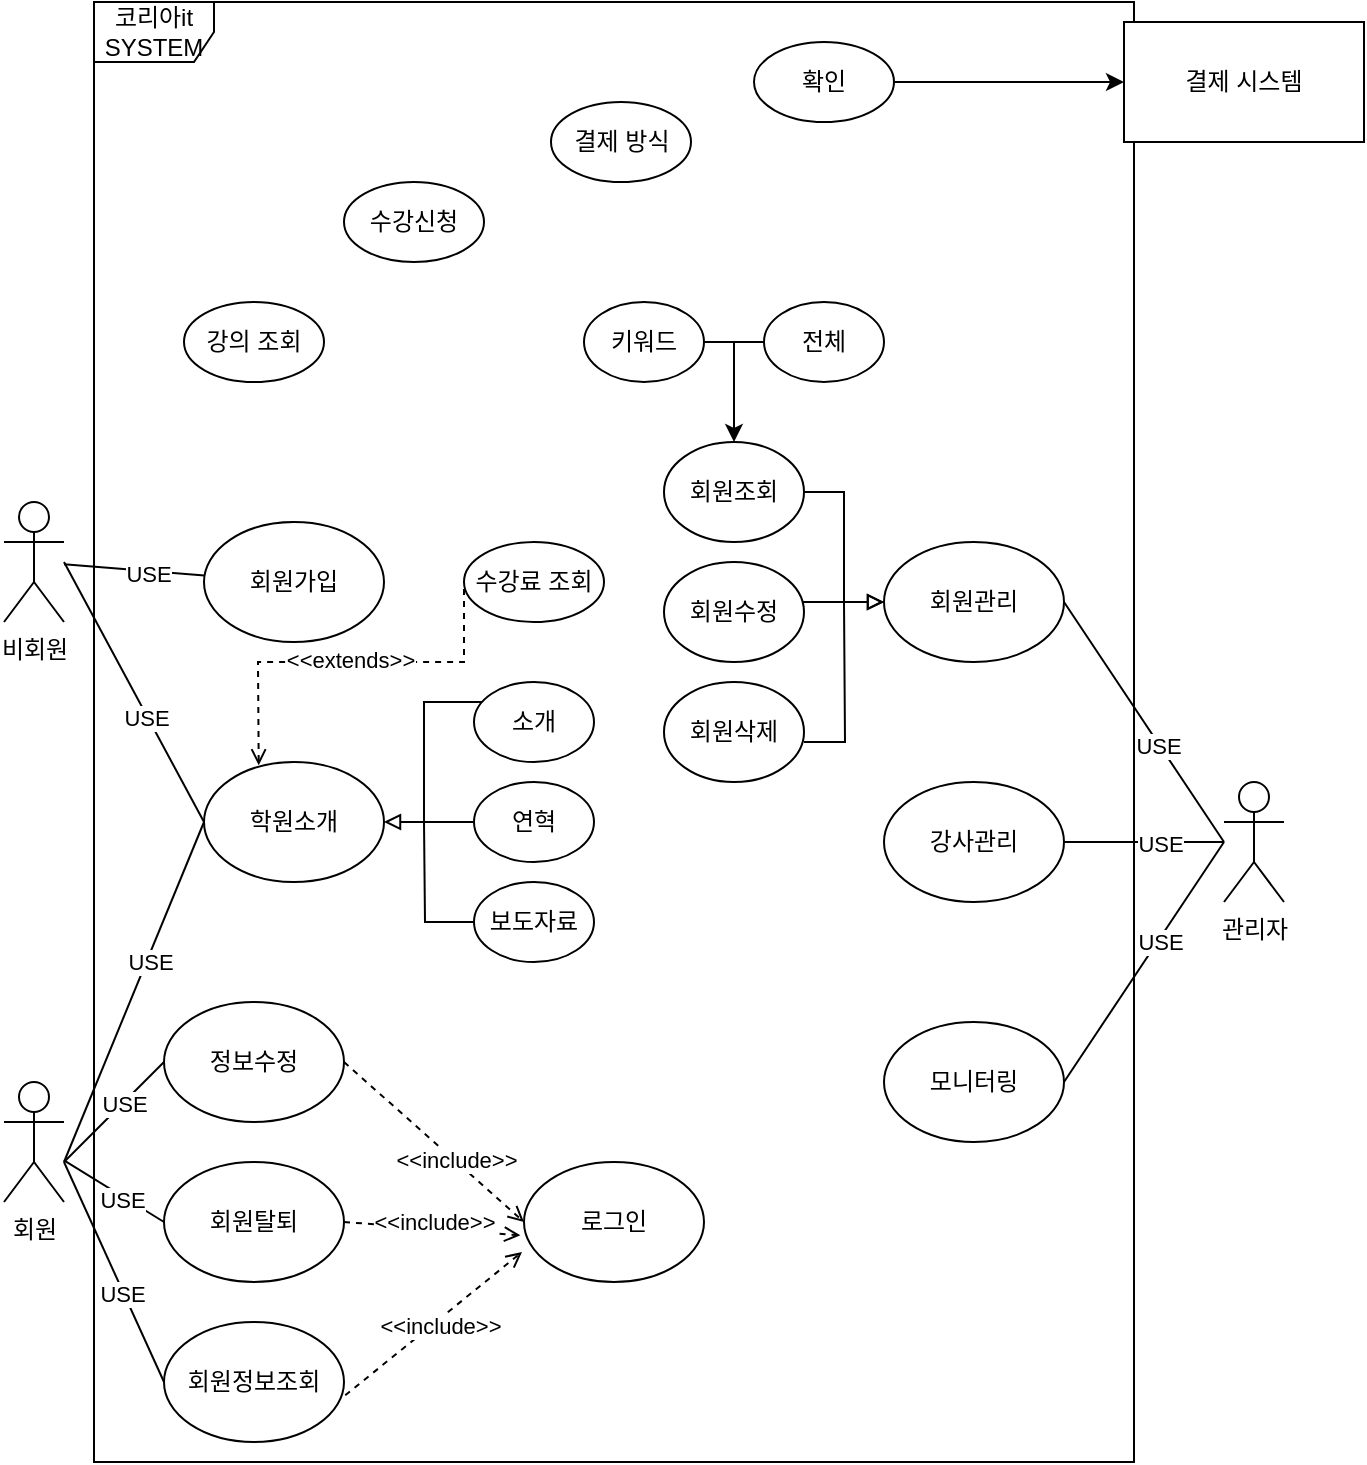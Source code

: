 <mxfile version="22.1.15" type="github">
  <diagram name="페이지-1" id="1abEwumi3OLhizVz-p-4">
    <mxGraphModel dx="1453" dy="780" grid="1" gridSize="10" guides="1" tooltips="1" connect="1" arrows="1" fold="1" page="1" pageScale="1" pageWidth="827" pageHeight="1169" math="0" shadow="0">
      <root>
        <mxCell id="0" />
        <mxCell id="1" parent="0" />
        <mxCell id="_GT2bSfoEljd5g593QGn-1" value="관리자&lt;br&gt;" style="shape=umlActor;verticalLabelPosition=bottom;verticalAlign=top;html=1;outlineConnect=0;" vertex="1" parent="1">
          <mxGeometry x="750" y="420" width="30" height="60" as="geometry" />
        </mxCell>
        <mxCell id="_GT2bSfoEljd5g593QGn-2" value="비회원" style="shape=umlActor;verticalLabelPosition=bottom;verticalAlign=top;html=1;outlineConnect=0;" vertex="1" parent="1">
          <mxGeometry x="140" y="280" width="30" height="60" as="geometry" />
        </mxCell>
        <mxCell id="_GT2bSfoEljd5g593QGn-59" style="edgeStyle=orthogonalEdgeStyle;rounded=0;orthogonalLoop=1;jettySize=auto;html=1;exitX=1;exitY=1;exitDx=0;exitDy=0;exitPerimeter=0;" edge="1" parent="1" source="_GT2bSfoEljd5g593QGn-3">
          <mxGeometry relative="1" as="geometry">
            <mxPoint x="169.833" y="630" as="targetPoint" />
          </mxGeometry>
        </mxCell>
        <mxCell id="_GT2bSfoEljd5g593QGn-3" value="회원" style="shape=umlActor;verticalLabelPosition=bottom;verticalAlign=top;html=1;outlineConnect=0;" vertex="1" parent="1">
          <mxGeometry x="140" y="570" width="30" height="60" as="geometry" />
        </mxCell>
        <mxCell id="_GT2bSfoEljd5g593QGn-15" value="코리아it&lt;br&gt;SYSTEM" style="shape=umlFrame;whiteSpace=wrap;html=1;pointerEvents=0;" vertex="1" parent="1">
          <mxGeometry x="185" y="30" width="520" height="730" as="geometry" />
        </mxCell>
        <mxCell id="_GT2bSfoEljd5g593QGn-17" value="회원가입" style="ellipse;whiteSpace=wrap;html=1;" vertex="1" parent="1">
          <mxGeometry x="240" y="290" width="90" height="60" as="geometry" />
        </mxCell>
        <mxCell id="_GT2bSfoEljd5g593QGn-20" value="정보수정" style="ellipse;whiteSpace=wrap;html=1;" vertex="1" parent="1">
          <mxGeometry x="220" y="530" width="90" height="60" as="geometry" />
        </mxCell>
        <mxCell id="_GT2bSfoEljd5g593QGn-21" value="회원정보조회" style="ellipse;whiteSpace=wrap;html=1;" vertex="1" parent="1">
          <mxGeometry x="220" y="690" width="90" height="60" as="geometry" />
        </mxCell>
        <mxCell id="_GT2bSfoEljd5g593QGn-22" value="회원탈퇴" style="ellipse;whiteSpace=wrap;html=1;" vertex="1" parent="1">
          <mxGeometry x="220" y="610" width="90" height="60" as="geometry" />
        </mxCell>
        <mxCell id="_GT2bSfoEljd5g593QGn-23" value="" style="endArrow=none;html=1;rounded=0;" edge="1" parent="1" source="_GT2bSfoEljd5g593QGn-17" target="_GT2bSfoEljd5g593QGn-2">
          <mxGeometry width="50" height="50" relative="1" as="geometry">
            <mxPoint x="400" y="520" as="sourcePoint" />
            <mxPoint x="450" y="470" as="targetPoint" />
          </mxGeometry>
        </mxCell>
        <mxCell id="_GT2bSfoEljd5g593QGn-24" value="USE" style="edgeLabel;html=1;align=center;verticalAlign=middle;resizable=0;points=[];" vertex="1" connectable="0" parent="_GT2bSfoEljd5g593QGn-23">
          <mxGeometry x="-0.184" y="1" relative="1" as="geometry">
            <mxPoint as="offset" />
          </mxGeometry>
        </mxCell>
        <mxCell id="_GT2bSfoEljd5g593QGn-27" value="" style="endArrow=none;html=1;rounded=0;exitX=0;exitY=0.5;exitDx=0;exitDy=0;" edge="1" parent="1" source="_GT2bSfoEljd5g593QGn-20">
          <mxGeometry width="50" height="50" relative="1" as="geometry">
            <mxPoint x="250" y="327" as="sourcePoint" />
            <mxPoint x="170" y="610" as="targetPoint" />
            <Array as="points" />
          </mxGeometry>
        </mxCell>
        <mxCell id="_GT2bSfoEljd5g593QGn-28" value="USE" style="edgeLabel;html=1;align=center;verticalAlign=middle;resizable=0;points=[];" vertex="1" connectable="0" parent="_GT2bSfoEljd5g593QGn-27">
          <mxGeometry x="-0.184" y="1" relative="1" as="geometry">
            <mxPoint as="offset" />
          </mxGeometry>
        </mxCell>
        <mxCell id="_GT2bSfoEljd5g593QGn-29" value="" style="endArrow=none;html=1;rounded=0;exitX=0;exitY=0.5;exitDx=0;exitDy=0;" edge="1" parent="1" source="_GT2bSfoEljd5g593QGn-22" target="_GT2bSfoEljd5g593QGn-3">
          <mxGeometry width="50" height="50" relative="1" as="geometry">
            <mxPoint x="250" y="440" as="sourcePoint" />
            <mxPoint x="180" y="580" as="targetPoint" />
            <Array as="points" />
          </mxGeometry>
        </mxCell>
        <mxCell id="_GT2bSfoEljd5g593QGn-30" value="USE" style="edgeLabel;html=1;align=center;verticalAlign=middle;resizable=0;points=[];" vertex="1" connectable="0" parent="_GT2bSfoEljd5g593QGn-29">
          <mxGeometry x="-0.184" y="1" relative="1" as="geometry">
            <mxPoint as="offset" />
          </mxGeometry>
        </mxCell>
        <mxCell id="_GT2bSfoEljd5g593QGn-31" value="" style="endArrow=none;html=1;rounded=0;exitX=0;exitY=0.5;exitDx=0;exitDy=0;" edge="1" parent="1" source="_GT2bSfoEljd5g593QGn-21" target="_GT2bSfoEljd5g593QGn-3">
          <mxGeometry width="50" height="50" relative="1" as="geometry">
            <mxPoint x="260" y="450" as="sourcePoint" />
            <mxPoint x="190" y="590" as="targetPoint" />
            <Array as="points">
              <mxPoint x="170" y="610" />
            </Array>
          </mxGeometry>
        </mxCell>
        <mxCell id="_GT2bSfoEljd5g593QGn-32" value="USE" style="edgeLabel;html=1;align=center;verticalAlign=middle;resizable=0;points=[];" vertex="1" connectable="0" parent="_GT2bSfoEljd5g593QGn-31">
          <mxGeometry x="-0.184" y="1" relative="1" as="geometry">
            <mxPoint as="offset" />
          </mxGeometry>
        </mxCell>
        <mxCell id="_GT2bSfoEljd5g593QGn-33" value="로그인" style="ellipse;whiteSpace=wrap;html=1;" vertex="1" parent="1">
          <mxGeometry x="400" y="610" width="90" height="60" as="geometry" />
        </mxCell>
        <mxCell id="_GT2bSfoEljd5g593QGn-34" value="" style="endArrow=open;dashed=1;html=1;rounded=0;exitX=1;exitY=0.5;exitDx=0;exitDy=0;entryX=0;entryY=0.5;entryDx=0;entryDy=0;startArrow=none;startFill=0;endFill=0;" edge="1" parent="1" source="_GT2bSfoEljd5g593QGn-20" target="_GT2bSfoEljd5g593QGn-33">
          <mxGeometry width="50" height="50" relative="1" as="geometry">
            <mxPoint x="340" y="470" as="sourcePoint" />
            <mxPoint x="390" y="420" as="targetPoint" />
          </mxGeometry>
        </mxCell>
        <mxCell id="_GT2bSfoEljd5g593QGn-37" value="&amp;lt;&amp;lt;include&amp;gt;&amp;gt;" style="edgeLabel;html=1;align=center;verticalAlign=middle;resizable=0;points=[];" vertex="1" connectable="0" parent="_GT2bSfoEljd5g593QGn-34">
          <mxGeometry x="0.229" relative="1" as="geometry">
            <mxPoint as="offset" />
          </mxGeometry>
        </mxCell>
        <mxCell id="_GT2bSfoEljd5g593QGn-35" value="" style="endArrow=open;dashed=1;html=1;rounded=0;exitX=1;exitY=0.5;exitDx=0;exitDy=0;entryX=-0.02;entryY=0.611;entryDx=0;entryDy=0;entryPerimeter=0;startArrow=none;startFill=0;endFill=0;" edge="1" parent="1" source="_GT2bSfoEljd5g593QGn-22" target="_GT2bSfoEljd5g593QGn-33">
          <mxGeometry width="50" height="50" relative="1" as="geometry">
            <mxPoint x="340" y="440" as="sourcePoint" />
            <mxPoint x="385" y="477" as="targetPoint" />
          </mxGeometry>
        </mxCell>
        <mxCell id="_GT2bSfoEljd5g593QGn-38" value="&amp;lt;&amp;lt;include&amp;gt;&amp;gt;" style="edgeLabel;html=1;align=center;verticalAlign=middle;resizable=0;points=[];" vertex="1" connectable="0" parent="_GT2bSfoEljd5g593QGn-35">
          <mxGeometry x="0.467" y="1" relative="1" as="geometry">
            <mxPoint x="-20" y="-4" as="offset" />
          </mxGeometry>
        </mxCell>
        <mxCell id="_GT2bSfoEljd5g593QGn-36" value="" style="endArrow=open;dashed=1;html=1;rounded=0;exitX=1.007;exitY=0.611;exitDx=0;exitDy=0;entryX=-0.011;entryY=0.75;entryDx=0;entryDy=0;exitPerimeter=0;startArrow=none;startFill=0;endFill=0;entryPerimeter=0;" edge="1" parent="1" source="_GT2bSfoEljd5g593QGn-21" target="_GT2bSfoEljd5g593QGn-33">
          <mxGeometry width="50" height="50" relative="1" as="geometry">
            <mxPoint x="350" y="450" as="sourcePoint" />
            <mxPoint x="395" y="487" as="targetPoint" />
            <Array as="points" />
          </mxGeometry>
        </mxCell>
        <mxCell id="_GT2bSfoEljd5g593QGn-39" value="&amp;lt;&amp;lt;include&amp;gt;&amp;gt;" style="edgeLabel;html=1;align=center;verticalAlign=middle;resizable=0;points=[];" vertex="1" connectable="0" parent="_GT2bSfoEljd5g593QGn-36">
          <mxGeometry x="0.027" y="-3" relative="1" as="geometry">
            <mxPoint as="offset" />
          </mxGeometry>
        </mxCell>
        <mxCell id="_GT2bSfoEljd5g593QGn-40" value="학원소개" style="ellipse;whiteSpace=wrap;html=1;" vertex="1" parent="1">
          <mxGeometry x="240" y="410" width="90" height="60" as="geometry" />
        </mxCell>
        <mxCell id="_GT2bSfoEljd5g593QGn-41" value="" style="endArrow=none;html=1;rounded=0;exitX=0;exitY=0.5;exitDx=0;exitDy=0;" edge="1" parent="1" source="_GT2bSfoEljd5g593QGn-40">
          <mxGeometry width="50" height="50" relative="1" as="geometry">
            <mxPoint x="250" y="327" as="sourcePoint" />
            <mxPoint x="170" y="310" as="targetPoint" />
          </mxGeometry>
        </mxCell>
        <mxCell id="_GT2bSfoEljd5g593QGn-42" value="USE" style="edgeLabel;html=1;align=center;verticalAlign=middle;resizable=0;points=[];" vertex="1" connectable="0" parent="_GT2bSfoEljd5g593QGn-41">
          <mxGeometry x="-0.184" y="1" relative="1" as="geometry">
            <mxPoint as="offset" />
          </mxGeometry>
        </mxCell>
        <mxCell id="_GT2bSfoEljd5g593QGn-43" value="" style="endArrow=none;html=1;rounded=0;exitX=0;exitY=0.5;exitDx=0;exitDy=0;" edge="1" parent="1" source="_GT2bSfoEljd5g593QGn-40">
          <mxGeometry width="50" height="50" relative="1" as="geometry">
            <mxPoint x="250" y="450" as="sourcePoint" />
            <mxPoint x="170" y="610" as="targetPoint" />
          </mxGeometry>
        </mxCell>
        <mxCell id="_GT2bSfoEljd5g593QGn-44" value="USE" style="edgeLabel;html=1;align=center;verticalAlign=middle;resizable=0;points=[];" vertex="1" connectable="0" parent="_GT2bSfoEljd5g593QGn-43">
          <mxGeometry x="-0.184" y="1" relative="1" as="geometry">
            <mxPoint as="offset" />
          </mxGeometry>
        </mxCell>
        <mxCell id="_GT2bSfoEljd5g593QGn-51" style="edgeStyle=orthogonalEdgeStyle;rounded=0;orthogonalLoop=1;jettySize=auto;html=1;endArrow=none;endFill=0;" edge="1" parent="1" source="_GT2bSfoEljd5g593QGn-45">
          <mxGeometry relative="1" as="geometry">
            <mxPoint x="350" y="440" as="targetPoint" />
            <Array as="points">
              <mxPoint x="350" y="380" />
            </Array>
          </mxGeometry>
        </mxCell>
        <mxCell id="_GT2bSfoEljd5g593QGn-45" value="소개" style="ellipse;whiteSpace=wrap;html=1;" vertex="1" parent="1">
          <mxGeometry x="375" y="370" width="60" height="40" as="geometry" />
        </mxCell>
        <mxCell id="_GT2bSfoEljd5g593QGn-52" style="edgeStyle=orthogonalEdgeStyle;rounded=0;orthogonalLoop=1;jettySize=auto;html=1;entryX=1;entryY=0.5;entryDx=0;entryDy=0;endArrow=block;endFill=0;" edge="1" parent="1" source="_GT2bSfoEljd5g593QGn-46" target="_GT2bSfoEljd5g593QGn-40">
          <mxGeometry relative="1" as="geometry" />
        </mxCell>
        <mxCell id="_GT2bSfoEljd5g593QGn-46" value="연혁" style="ellipse;whiteSpace=wrap;html=1;" vertex="1" parent="1">
          <mxGeometry x="375" y="420" width="60" height="40" as="geometry" />
        </mxCell>
        <mxCell id="_GT2bSfoEljd5g593QGn-47" value="보도자료" style="ellipse;whiteSpace=wrap;html=1;" vertex="1" parent="1">
          <mxGeometry x="375" y="470" width="60" height="40" as="geometry" />
        </mxCell>
        <mxCell id="_GT2bSfoEljd5g593QGn-53" style="edgeStyle=orthogonalEdgeStyle;rounded=0;orthogonalLoop=1;jettySize=auto;html=1;endArrow=none;endFill=0;" edge="1" parent="1" source="_GT2bSfoEljd5g593QGn-47">
          <mxGeometry relative="1" as="geometry">
            <mxPoint x="350" y="440" as="targetPoint" />
          </mxGeometry>
        </mxCell>
        <mxCell id="_GT2bSfoEljd5g593QGn-54" value="수강료 조회" style="ellipse;whiteSpace=wrap;html=1;" vertex="1" parent="1">
          <mxGeometry x="370" y="300" width="70" height="40" as="geometry" />
        </mxCell>
        <mxCell id="_GT2bSfoEljd5g593QGn-57" value="" style="endArrow=none;dashed=1;html=1;rounded=0;entryX=0;entryY=0.5;entryDx=0;entryDy=0;exitX=0.304;exitY=0.028;exitDx=0;exitDy=0;exitPerimeter=0;startArrow=open;startFill=0;" edge="1" parent="1" source="_GT2bSfoEljd5g593QGn-40" target="_GT2bSfoEljd5g593QGn-54">
          <mxGeometry width="50" height="50" relative="1" as="geometry">
            <mxPoint x="310" y="370" as="sourcePoint" />
            <mxPoint x="360" y="320" as="targetPoint" />
            <Array as="points">
              <mxPoint x="267" y="360" />
              <mxPoint x="320" y="360" />
              <mxPoint x="370" y="360" />
            </Array>
          </mxGeometry>
        </mxCell>
        <mxCell id="_GT2bSfoEljd5g593QGn-58" value="&amp;lt;&amp;lt;extends&amp;gt;&amp;gt;" style="edgeLabel;html=1;align=center;verticalAlign=middle;resizable=0;points=[];" vertex="1" connectable="0" parent="_GT2bSfoEljd5g593QGn-57">
          <mxGeometry x="-0.006" y="1" relative="1" as="geometry">
            <mxPoint as="offset" />
          </mxGeometry>
        </mxCell>
        <mxCell id="_GT2bSfoEljd5g593QGn-60" value="회원관리" style="ellipse;whiteSpace=wrap;html=1;" vertex="1" parent="1">
          <mxGeometry x="580" y="300" width="90" height="60" as="geometry" />
        </mxCell>
        <mxCell id="_GT2bSfoEljd5g593QGn-61" value="강사관리" style="ellipse;whiteSpace=wrap;html=1;" vertex="1" parent="1">
          <mxGeometry x="580" y="420" width="90" height="60" as="geometry" />
        </mxCell>
        <mxCell id="_GT2bSfoEljd5g593QGn-66" value="모니터링" style="ellipse;whiteSpace=wrap;html=1;" vertex="1" parent="1">
          <mxGeometry x="580" y="540" width="90" height="60" as="geometry" />
        </mxCell>
        <mxCell id="_GT2bSfoEljd5g593QGn-67" value="" style="endArrow=none;html=1;rounded=0;entryX=1;entryY=0.5;entryDx=0;entryDy=0;" edge="1" parent="1" target="_GT2bSfoEljd5g593QGn-60">
          <mxGeometry width="50" height="50" relative="1" as="geometry">
            <mxPoint x="750" y="450" as="sourcePoint" />
            <mxPoint x="680" y="447" as="targetPoint" />
          </mxGeometry>
        </mxCell>
        <mxCell id="_GT2bSfoEljd5g593QGn-68" value="USE" style="edgeLabel;html=1;align=center;verticalAlign=middle;resizable=0;points=[];" vertex="1" connectable="0" parent="_GT2bSfoEljd5g593QGn-67">
          <mxGeometry x="-0.184" y="1" relative="1" as="geometry">
            <mxPoint as="offset" />
          </mxGeometry>
        </mxCell>
        <mxCell id="_GT2bSfoEljd5g593QGn-72" value="" style="endArrow=none;html=1;rounded=0;entryX=1;entryY=0.5;entryDx=0;entryDy=0;" edge="1" parent="1" source="_GT2bSfoEljd5g593QGn-1" target="_GT2bSfoEljd5g593QGn-61">
          <mxGeometry width="50" height="50" relative="1" as="geometry">
            <mxPoint x="750" y="461" as="sourcePoint" />
            <mxPoint x="660" y="350" as="targetPoint" />
          </mxGeometry>
        </mxCell>
        <mxCell id="_GT2bSfoEljd5g593QGn-73" value="USE" style="edgeLabel;html=1;align=center;verticalAlign=middle;resizable=0;points=[];" vertex="1" connectable="0" parent="_GT2bSfoEljd5g593QGn-72">
          <mxGeometry x="-0.184" y="1" relative="1" as="geometry">
            <mxPoint as="offset" />
          </mxGeometry>
        </mxCell>
        <mxCell id="_GT2bSfoEljd5g593QGn-74" value="" style="endArrow=none;html=1;rounded=0;entryX=1;entryY=0.5;entryDx=0;entryDy=0;" edge="1" parent="1" target="_GT2bSfoEljd5g593QGn-66">
          <mxGeometry width="50" height="50" relative="1" as="geometry">
            <mxPoint x="750" y="450" as="sourcePoint" />
            <mxPoint x="660" y="600" as="targetPoint" />
          </mxGeometry>
        </mxCell>
        <mxCell id="_GT2bSfoEljd5g593QGn-75" value="USE" style="edgeLabel;html=1;align=center;verticalAlign=middle;resizable=0;points=[];" vertex="1" connectable="0" parent="_GT2bSfoEljd5g593QGn-74">
          <mxGeometry x="-0.184" y="1" relative="1" as="geometry">
            <mxPoint as="offset" />
          </mxGeometry>
        </mxCell>
        <mxCell id="_GT2bSfoEljd5g593QGn-85" value="" style="edgeStyle=orthogonalEdgeStyle;rounded=0;orthogonalLoop=1;jettySize=auto;html=1;endArrow=block;endFill=0;" edge="1" parent="1" source="_GT2bSfoEljd5g593QGn-77" target="_GT2bSfoEljd5g593QGn-60">
          <mxGeometry relative="1" as="geometry">
            <Array as="points">
              <mxPoint x="560" y="275" />
              <mxPoint x="560" y="330" />
            </Array>
          </mxGeometry>
        </mxCell>
        <mxCell id="_GT2bSfoEljd5g593QGn-77" value="회원조회" style="ellipse;whiteSpace=wrap;html=1;" vertex="1" parent="1">
          <mxGeometry x="470" y="250" width="70" height="50" as="geometry" />
        </mxCell>
        <mxCell id="_GT2bSfoEljd5g593QGn-82" style="edgeStyle=orthogonalEdgeStyle;rounded=0;orthogonalLoop=1;jettySize=auto;html=1;endArrow=block;endFill=0;" edge="1" parent="1" source="_GT2bSfoEljd5g593QGn-78" target="_GT2bSfoEljd5g593QGn-60">
          <mxGeometry relative="1" as="geometry">
            <Array as="points">
              <mxPoint x="560" y="330" />
              <mxPoint x="560" y="330" />
            </Array>
          </mxGeometry>
        </mxCell>
        <mxCell id="_GT2bSfoEljd5g593QGn-78" value="회원수정" style="ellipse;whiteSpace=wrap;html=1;" vertex="1" parent="1">
          <mxGeometry x="470" y="310" width="70" height="50" as="geometry" />
        </mxCell>
        <mxCell id="_GT2bSfoEljd5g593QGn-79" value="회원삭제" style="ellipse;whiteSpace=wrap;html=1;" vertex="1" parent="1">
          <mxGeometry x="470" y="370" width="70" height="50" as="geometry" />
        </mxCell>
        <mxCell id="_GT2bSfoEljd5g593QGn-86" style="edgeStyle=orthogonalEdgeStyle;rounded=0;orthogonalLoop=1;jettySize=auto;html=1;exitX=1;exitY=0.6;exitDx=0;exitDy=0;endArrow=none;endFill=0;exitPerimeter=0;" edge="1" parent="1" source="_GT2bSfoEljd5g593QGn-79">
          <mxGeometry relative="1" as="geometry">
            <mxPoint x="540" y="395.82" as="sourcePoint" />
            <mxPoint x="560" y="330" as="targetPoint" />
          </mxGeometry>
        </mxCell>
        <mxCell id="_GT2bSfoEljd5g593QGn-88" value="전체" style="ellipse;whiteSpace=wrap;html=1;" vertex="1" parent="1">
          <mxGeometry x="520" y="180" width="60" height="40" as="geometry" />
        </mxCell>
        <mxCell id="_GT2bSfoEljd5g593QGn-93" style="edgeStyle=orthogonalEdgeStyle;rounded=0;orthogonalLoop=1;jettySize=auto;html=1;exitX=1;exitY=0.5;exitDx=0;exitDy=0;entryX=0;entryY=0.5;entryDx=0;entryDy=0;endArrow=none;endFill=0;" edge="1" parent="1" source="_GT2bSfoEljd5g593QGn-89" target="_GT2bSfoEljd5g593QGn-88">
          <mxGeometry relative="1" as="geometry" />
        </mxCell>
        <mxCell id="_GT2bSfoEljd5g593QGn-89" value="키워드" style="ellipse;whiteSpace=wrap;html=1;" vertex="1" parent="1">
          <mxGeometry x="430" y="180" width="60" height="40" as="geometry" />
        </mxCell>
        <mxCell id="_GT2bSfoEljd5g593QGn-94" value="" style="endArrow=none;html=1;rounded=0;exitX=0.5;exitY=0;exitDx=0;exitDy=0;endFill=0;startArrow=classic;startFill=1;" edge="1" parent="1" source="_GT2bSfoEljd5g593QGn-77">
          <mxGeometry width="50" height="50" relative="1" as="geometry">
            <mxPoint x="470" y="250" as="sourcePoint" />
            <mxPoint x="505" y="200" as="targetPoint" />
          </mxGeometry>
        </mxCell>
        <mxCell id="_GT2bSfoEljd5g593QGn-96" value="수강신청" style="ellipse;whiteSpace=wrap;html=1;" vertex="1" parent="1">
          <mxGeometry x="310" y="120" width="70" height="40" as="geometry" />
        </mxCell>
        <mxCell id="_GT2bSfoEljd5g593QGn-97" value="강의 조회" style="ellipse;whiteSpace=wrap;html=1;" vertex="1" parent="1">
          <mxGeometry x="230" y="180" width="70" height="40" as="geometry" />
        </mxCell>
        <mxCell id="_GT2bSfoEljd5g593QGn-98" value="결제 방식" style="ellipse;whiteSpace=wrap;html=1;" vertex="1" parent="1">
          <mxGeometry x="413.5" y="80" width="70" height="40" as="geometry" />
        </mxCell>
        <mxCell id="_GT2bSfoEljd5g593QGn-101" value="" style="edgeStyle=orthogonalEdgeStyle;rounded=0;orthogonalLoop=1;jettySize=auto;html=1;" edge="1" parent="1" source="_GT2bSfoEljd5g593QGn-99" target="_GT2bSfoEljd5g593QGn-100">
          <mxGeometry relative="1" as="geometry" />
        </mxCell>
        <mxCell id="_GT2bSfoEljd5g593QGn-99" value="확인" style="ellipse;whiteSpace=wrap;html=1;" vertex="1" parent="1">
          <mxGeometry x="515" y="50" width="70" height="40" as="geometry" />
        </mxCell>
        <mxCell id="_GT2bSfoEljd5g593QGn-100" value="결제 시스템" style="whiteSpace=wrap;html=1;" vertex="1" parent="1">
          <mxGeometry x="700" y="40" width="120" height="60" as="geometry" />
        </mxCell>
      </root>
    </mxGraphModel>
  </diagram>
</mxfile>
